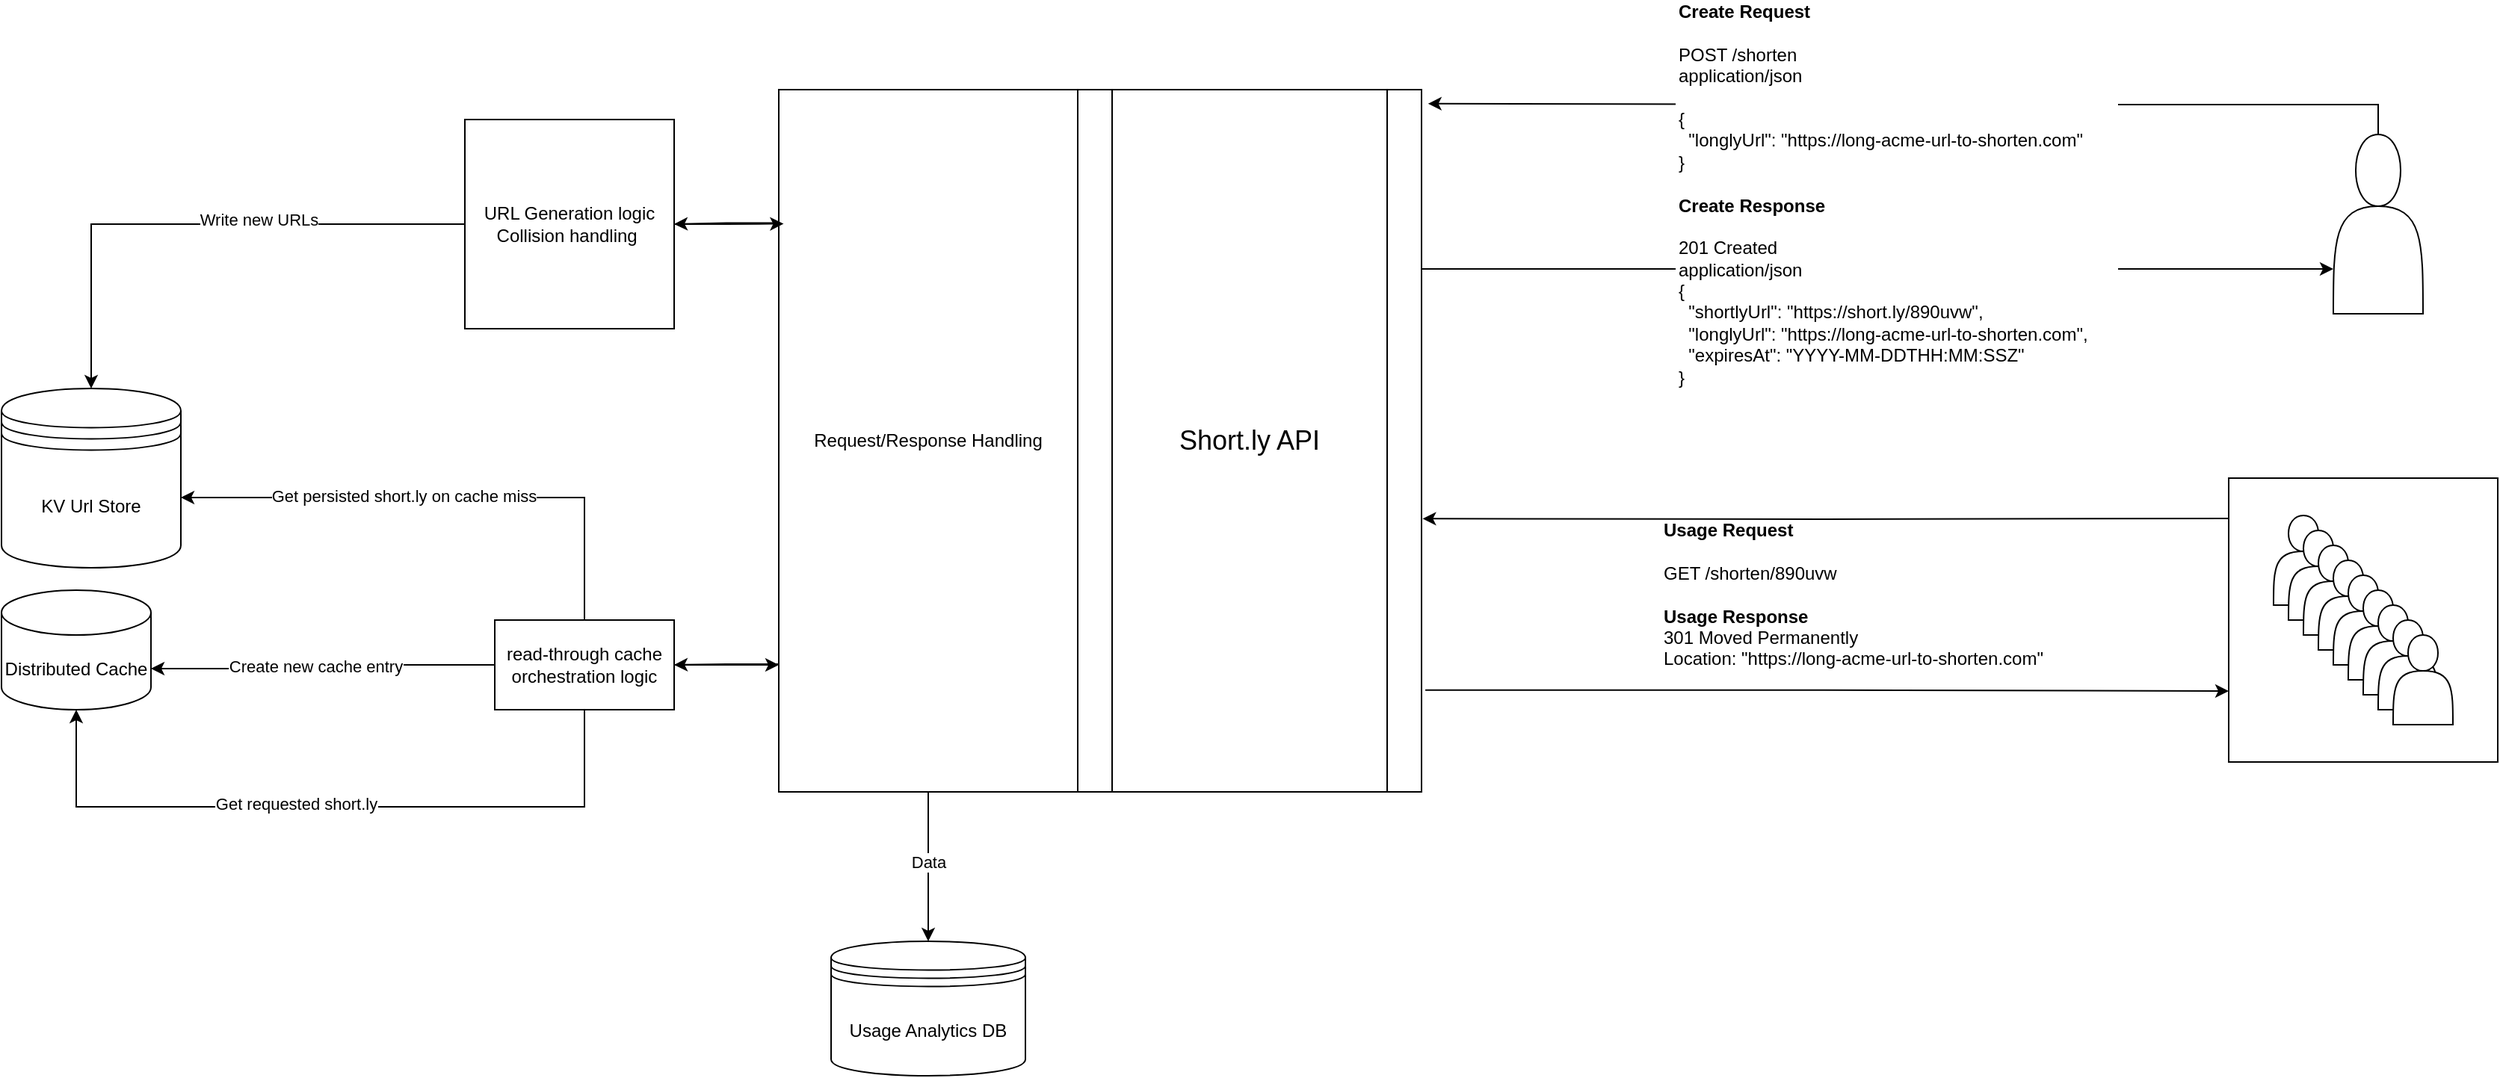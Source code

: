 <mxfile version="24.7.12">
  <diagram name="Page-1" id="ce2lQokXmLGuZG8tcmqd">
    <mxGraphModel dx="2269" dy="1034" grid="1" gridSize="10" guides="1" tooltips="1" connect="1" arrows="1" fold="1" page="1" pageScale="1" pageWidth="827" pageHeight="1169" math="0" shadow="0">
      <root>
        <mxCell id="0" />
        <mxCell id="1" parent="0" />
        <mxCell id="ujxeKUffUeWoLccXir3N-5" value="&lt;div&gt;&lt;span style=&quot;background-color: initial;&quot;&gt;&lt;b&gt;Usage Request&amp;nbsp;&lt;/b&gt;&lt;/span&gt;&lt;/div&gt;&lt;div&gt;&lt;span style=&quot;background-color: initial;&quot;&gt;&lt;br&gt;&lt;/span&gt;&lt;/div&gt;&lt;div&gt;&lt;span style=&quot;background-color: initial;&quot;&gt;GET /shorten/890uvw&lt;/span&gt;&lt;br&gt;&lt;/div&gt;&lt;div&gt;&lt;div&gt;&lt;br&gt;&lt;/div&gt;&lt;/div&gt;&lt;div&gt;&lt;b&gt;Usage Response&lt;/b&gt;&lt;/div&gt;301 Moved Permanently&lt;div&gt;Location:&amp;nbsp;&lt;span style=&quot;background-color: initial;&quot;&gt;&quot;https://long-acme-url-to-shorten.com&quot;&lt;/span&gt;&lt;/div&gt;&lt;div style=&quot;&quot;&gt;&lt;br&gt;&lt;/div&gt;" style="text;html=1;align=left;verticalAlign=middle;whiteSpace=wrap;rounded=0;fillColor=default;" vertex="1" parent="1">
          <mxGeometry x="430" y="530" width="270" height="110" as="geometry" />
        </mxCell>
        <mxCell id="ujxeKUffUeWoLccXir3N-22" style="edgeStyle=orthogonalEdgeStyle;rounded=0;orthogonalLoop=1;jettySize=auto;html=1;entryX=0;entryY=0.75;entryDx=0;entryDy=0;exitX=0.996;exitY=0.266;exitDx=0;exitDy=0;exitPerimeter=0;" edge="1" parent="1" source="ujxeKUffUeWoLccXir3N-6">
          <mxGeometry relative="1" as="geometry">
            <mxPoint x="270" y="357.5" as="sourcePoint" />
            <mxPoint x="880" y="360.0" as="targetPoint" />
            <Array as="points">
              <mxPoint x="269" y="360" />
            </Array>
          </mxGeometry>
        </mxCell>
        <mxCell id="ujxeKUffUeWoLccXir3N-24" style="edgeStyle=orthogonalEdgeStyle;rounded=0;orthogonalLoop=1;jettySize=auto;html=1;entryX=0;entryY=0.75;entryDx=0;entryDy=0;exitX=1.011;exitY=0.855;exitDx=0;exitDy=0;exitPerimeter=0;" edge="1" parent="1" source="ujxeKUffUeWoLccXir3N-6" target="ujxeKUffUeWoLccXir3N-16">
          <mxGeometry relative="1" as="geometry" />
        </mxCell>
        <mxCell id="ujxeKUffUeWoLccXir3N-6" value="&lt;font style=&quot;font-size: 18px;&quot;&gt;Short.ly API&lt;/font&gt;" style="shape=process;whiteSpace=wrap;html=1;backgroundOutline=1;" vertex="1" parent="1">
          <mxGeometry x="40" y="240" width="230" height="470" as="geometry" />
        </mxCell>
        <mxCell id="ujxeKUffUeWoLccXir3N-17" value="" style="group" vertex="1" connectable="0" parent="1">
          <mxGeometry x="810" y="500" width="180" height="190" as="geometry" />
        </mxCell>
        <mxCell id="ujxeKUffUeWoLccXir3N-16" value="" style="rounded=0;whiteSpace=wrap;html=1;" vertex="1" parent="ujxeKUffUeWoLccXir3N-17">
          <mxGeometry width="180" height="190" as="geometry" />
        </mxCell>
        <mxCell id="ujxeKUffUeWoLccXir3N-7" value="" style="shape=actor;whiteSpace=wrap;html=1;" vertex="1" parent="ujxeKUffUeWoLccXir3N-17">
          <mxGeometry x="30" y="25" width="40" height="60" as="geometry" />
        </mxCell>
        <mxCell id="ujxeKUffUeWoLccXir3N-8" value="" style="shape=actor;whiteSpace=wrap;html=1;" vertex="1" parent="ujxeKUffUeWoLccXir3N-17">
          <mxGeometry x="40" y="35" width="40" height="60" as="geometry" />
        </mxCell>
        <mxCell id="ujxeKUffUeWoLccXir3N-9" value="" style="shape=actor;whiteSpace=wrap;html=1;" vertex="1" parent="ujxeKUffUeWoLccXir3N-17">
          <mxGeometry x="50" y="45" width="40" height="60" as="geometry" />
        </mxCell>
        <mxCell id="ujxeKUffUeWoLccXir3N-10" value="" style="shape=actor;whiteSpace=wrap;html=1;" vertex="1" parent="ujxeKUffUeWoLccXir3N-17">
          <mxGeometry x="60" y="55" width="40" height="60" as="geometry" />
        </mxCell>
        <mxCell id="ujxeKUffUeWoLccXir3N-11" value="" style="shape=actor;whiteSpace=wrap;html=1;" vertex="1" parent="ujxeKUffUeWoLccXir3N-17">
          <mxGeometry x="70" y="65" width="40" height="60" as="geometry" />
        </mxCell>
        <mxCell id="ujxeKUffUeWoLccXir3N-12" value="" style="shape=actor;whiteSpace=wrap;html=1;" vertex="1" parent="ujxeKUffUeWoLccXir3N-17">
          <mxGeometry x="80" y="75" width="40" height="60" as="geometry" />
        </mxCell>
        <mxCell id="ujxeKUffUeWoLccXir3N-13" value="" style="shape=actor;whiteSpace=wrap;html=1;" vertex="1" parent="ujxeKUffUeWoLccXir3N-17">
          <mxGeometry x="90" y="85" width="40" height="60" as="geometry" />
        </mxCell>
        <mxCell id="ujxeKUffUeWoLccXir3N-14" value="" style="shape=actor;whiteSpace=wrap;html=1;" vertex="1" parent="ujxeKUffUeWoLccXir3N-17">
          <mxGeometry x="100" y="95" width="40" height="60" as="geometry" />
        </mxCell>
        <mxCell id="ujxeKUffUeWoLccXir3N-15" value="" style="shape=actor;whiteSpace=wrap;html=1;" vertex="1" parent="ujxeKUffUeWoLccXir3N-17">
          <mxGeometry x="110" y="105" width="40" height="60" as="geometry" />
        </mxCell>
        <mxCell id="ujxeKUffUeWoLccXir3N-18" value="" style="shape=actor;whiteSpace=wrap;html=1;" vertex="1" parent="1">
          <mxGeometry x="880" y="270" width="60" height="120" as="geometry" />
        </mxCell>
        <mxCell id="ujxeKUffUeWoLccXir3N-21" style="edgeStyle=orthogonalEdgeStyle;rounded=0;orthogonalLoop=1;jettySize=auto;html=1;entryX=1.019;entryY=0.02;entryDx=0;entryDy=0;entryPerimeter=0;exitX=0.5;exitY=0;exitDx=0;exitDy=0;" edge="1" parent="1" source="ujxeKUffUeWoLccXir3N-18" target="ujxeKUffUeWoLccXir3N-6">
          <mxGeometry relative="1" as="geometry" />
        </mxCell>
        <mxCell id="ujxeKUffUeWoLccXir3N-3" value="&lt;div&gt;&lt;b&gt;Create Request&lt;/b&gt;&lt;/div&gt;&lt;div&gt;&lt;br&gt;&lt;/div&gt;&lt;div&gt;POST /shorten&lt;div&gt;application/json&lt;/div&gt;&lt;div&gt;&lt;br&gt;&lt;/div&gt;&lt;div&gt;{&lt;/div&gt;&lt;div&gt;&amp;nbsp; &quot;longlyUrl&quot;: &quot;https://long-acme-url-to-shorten.com&quot;&lt;/div&gt;&lt;div&gt;}&lt;/div&gt;&lt;/div&gt;&lt;div&gt;&lt;br&gt;&lt;/div&gt;&lt;div&gt;&lt;b&gt;Create Response&lt;/b&gt;&lt;/div&gt;&lt;div&gt;&lt;br&gt;&lt;/div&gt;201 Created&lt;div&gt;application/json&lt;/div&gt;&lt;div style=&quot;&quot;&gt;&lt;font style=&quot;font-size: 12px;&quot;&gt;{&lt;/font&gt;&lt;/div&gt;&lt;div style=&quot;&quot;&gt;&lt;font style=&quot;font-size: 12px;&quot;&gt;&amp;nbsp; &quot;shortlyUrl&quot;: &quot;https://short.ly/890uvw&quot;,&lt;/font&gt;&lt;/div&gt;&lt;div style=&quot;&quot;&gt;&lt;font style=&quot;font-size: 12px;&quot;&gt;&amp;nbsp; &quot;longlyUrl&quot;: &quot;https://long-acme-url-to-shorten.com&quot;,&lt;/font&gt;&lt;/div&gt;&lt;div style=&quot;&quot;&gt;&lt;font style=&quot;font-size: 12px;&quot;&gt;&amp;nbsp; &quot;expiresAt&quot;: &quot;YYYY-MM-DDTHH:MM:SSZ&quot;&amp;nbsp;&lt;/font&gt;&lt;/div&gt;&lt;div style=&quot;&quot;&gt;&lt;font style=&quot;font-size: 12px;&quot;&gt;}&lt;/font&gt;&lt;/div&gt;" style="text;html=1;align=left;verticalAlign=middle;whiteSpace=wrap;rounded=0;fillColor=default;" vertex="1" parent="1">
          <mxGeometry x="440" y="180" width="296" height="260" as="geometry" />
        </mxCell>
        <mxCell id="ujxeKUffUeWoLccXir3N-23" style="edgeStyle=orthogonalEdgeStyle;rounded=0;orthogonalLoop=1;jettySize=auto;html=1;entryX=1.003;entryY=0.611;entryDx=0;entryDy=0;entryPerimeter=0;" edge="1" parent="1" target="ujxeKUffUeWoLccXir3N-6">
          <mxGeometry relative="1" as="geometry">
            <mxPoint x="810" y="527" as="sourcePoint" />
          </mxGeometry>
        </mxCell>
        <mxCell id="ujxeKUffUeWoLccXir3N-25" value="KV Url Store" style="shape=datastore;whiteSpace=wrap;html=1;" vertex="1" parent="1">
          <mxGeometry x="-680" y="440" width="120" height="120" as="geometry" />
        </mxCell>
        <mxCell id="ujxeKUffUeWoLccXir3N-26" value="Distributed Cache" style="shape=cylinder3;whiteSpace=wrap;html=1;boundedLbl=1;backgroundOutline=1;size=15;" vertex="1" parent="1">
          <mxGeometry x="-680" y="575" width="100" height="80" as="geometry" />
        </mxCell>
        <mxCell id="ujxeKUffUeWoLccXir3N-45" style="edgeStyle=orthogonalEdgeStyle;rounded=0;orthogonalLoop=1;jettySize=auto;html=1;entryX=0.5;entryY=0;entryDx=0;entryDy=0;" edge="1" parent="1" source="ujxeKUffUeWoLccXir3N-27" target="ujxeKUffUeWoLccXir3N-25">
          <mxGeometry relative="1" as="geometry" />
        </mxCell>
        <mxCell id="ujxeKUffUeWoLccXir3N-46" value="Write new URLs" style="edgeLabel;html=1;align=center;verticalAlign=middle;resizable=0;points=[];" vertex="1" connectable="0" parent="ujxeKUffUeWoLccXir3N-45">
          <mxGeometry x="-0.232" y="-3" relative="1" as="geometry">
            <mxPoint as="offset" />
          </mxGeometry>
        </mxCell>
        <mxCell id="ujxeKUffUeWoLccXir3N-27" value="URL Generation logic&lt;div&gt;Collision handling&lt;span style=&quot;background-color: initial;&quot;&gt;&amp;nbsp;&lt;/span&gt;&lt;/div&gt;" style="rounded=0;whiteSpace=wrap;html=1;" vertex="1" parent="1">
          <mxGeometry x="-370" y="260" width="140" height="140" as="geometry" />
        </mxCell>
        <mxCell id="ujxeKUffUeWoLccXir3N-42" style="edgeStyle=orthogonalEdgeStyle;rounded=0;orthogonalLoop=1;jettySize=auto;html=1;" edge="1" parent="1" source="ujxeKUffUeWoLccXir3N-30">
          <mxGeometry relative="1" as="geometry">
            <mxPoint x="-160" y="625" as="targetPoint" />
          </mxGeometry>
        </mxCell>
        <mxCell id="ujxeKUffUeWoLccXir3N-30" value="read-through cache orchestration logic" style="rounded=0;whiteSpace=wrap;html=1;" vertex="1" parent="1">
          <mxGeometry x="-350" y="595" width="120" height="60" as="geometry" />
        </mxCell>
        <mxCell id="ujxeKUffUeWoLccXir3N-31" style="edgeStyle=orthogonalEdgeStyle;rounded=0;orthogonalLoop=1;jettySize=auto;html=1;entryX=0.5;entryY=1;entryDx=0;entryDy=0;entryPerimeter=0;exitX=0.5;exitY=1;exitDx=0;exitDy=0;" edge="1" parent="1" source="ujxeKUffUeWoLccXir3N-30" target="ujxeKUffUeWoLccXir3N-26">
          <mxGeometry relative="1" as="geometry">
            <Array as="points">
              <mxPoint x="-290" y="720" />
              <mxPoint x="-630" y="720" />
            </Array>
          </mxGeometry>
        </mxCell>
        <mxCell id="ujxeKUffUeWoLccXir3N-32" value="Get requested short.ly" style="edgeLabel;html=1;align=center;verticalAlign=middle;resizable=0;points=[];" vertex="1" connectable="0" parent="ujxeKUffUeWoLccXir3N-31">
          <mxGeometry x="0.097" y="-2" relative="1" as="geometry">
            <mxPoint as="offset" />
          </mxGeometry>
        </mxCell>
        <mxCell id="ujxeKUffUeWoLccXir3N-33" style="edgeStyle=orthogonalEdgeStyle;rounded=0;orthogonalLoop=1;jettySize=auto;html=1;entryX=1;entryY=0;entryDx=0;entryDy=52.5;entryPerimeter=0;" edge="1" parent="1" source="ujxeKUffUeWoLccXir3N-30" target="ujxeKUffUeWoLccXir3N-26">
          <mxGeometry relative="1" as="geometry" />
        </mxCell>
        <mxCell id="ujxeKUffUeWoLccXir3N-36" value="Create new cache entry" style="edgeLabel;html=1;align=center;verticalAlign=middle;resizable=0;points=[];" vertex="1" connectable="0" parent="ujxeKUffUeWoLccXir3N-33">
          <mxGeometry x="0.061" y="-2" relative="1" as="geometry">
            <mxPoint x="1" as="offset" />
          </mxGeometry>
        </mxCell>
        <mxCell id="ujxeKUffUeWoLccXir3N-34" style="edgeStyle=orthogonalEdgeStyle;rounded=0;orthogonalLoop=1;jettySize=auto;html=1;entryX=1;entryY=0.608;entryDx=0;entryDy=0;entryPerimeter=0;exitX=0.5;exitY=0;exitDx=0;exitDy=0;" edge="1" parent="1" source="ujxeKUffUeWoLccXir3N-30" target="ujxeKUffUeWoLccXir3N-25">
          <mxGeometry relative="1" as="geometry" />
        </mxCell>
        <mxCell id="ujxeKUffUeWoLccXir3N-35" value="Get persisted short.ly on cache miss" style="edgeLabel;html=1;align=center;verticalAlign=middle;resizable=0;points=[];" vertex="1" connectable="0" parent="ujxeKUffUeWoLccXir3N-34">
          <mxGeometry x="0.156" y="-1" relative="1" as="geometry">
            <mxPoint as="offset" />
          </mxGeometry>
        </mxCell>
        <mxCell id="ujxeKUffUeWoLccXir3N-37" value="Usage Analytics DB" style="shape=datastore;whiteSpace=wrap;html=1;" vertex="1" parent="1">
          <mxGeometry x="-125" y="810" width="130" height="90" as="geometry" />
        </mxCell>
        <mxCell id="ujxeKUffUeWoLccXir3N-39" style="edgeStyle=orthogonalEdgeStyle;rounded=0;orthogonalLoop=1;jettySize=auto;html=1;" edge="1" parent="1" source="ujxeKUffUeWoLccXir3N-38" target="ujxeKUffUeWoLccXir3N-37">
          <mxGeometry relative="1" as="geometry" />
        </mxCell>
        <mxCell id="ujxeKUffUeWoLccXir3N-40" value="Data" style="edgeLabel;html=1;align=center;verticalAlign=middle;resizable=0;points=[];" vertex="1" connectable="0" parent="ujxeKUffUeWoLccXir3N-39">
          <mxGeometry x="-0.06" relative="1" as="geometry">
            <mxPoint as="offset" />
          </mxGeometry>
        </mxCell>
        <mxCell id="ujxeKUffUeWoLccXir3N-41" style="edgeStyle=orthogonalEdgeStyle;rounded=0;orthogonalLoop=1;jettySize=auto;html=1;entryX=1;entryY=0.5;entryDx=0;entryDy=0;exitX=0.01;exitY=0.818;exitDx=0;exitDy=0;exitPerimeter=0;" edge="1" parent="1" source="ujxeKUffUeWoLccXir3N-38" target="ujxeKUffUeWoLccXir3N-30">
          <mxGeometry relative="1" as="geometry" />
        </mxCell>
        <mxCell id="ujxeKUffUeWoLccXir3N-44" style="edgeStyle=orthogonalEdgeStyle;rounded=0;orthogonalLoop=1;jettySize=auto;html=1;entryX=1;entryY=0.5;entryDx=0;entryDy=0;exitX=0.001;exitY=0.19;exitDx=0;exitDy=0;exitPerimeter=0;" edge="1" parent="1" source="ujxeKUffUeWoLccXir3N-38" target="ujxeKUffUeWoLccXir3N-27">
          <mxGeometry relative="1" as="geometry" />
        </mxCell>
        <mxCell id="ujxeKUffUeWoLccXir3N-38" value="Request/Response Handling" style="rounded=0;whiteSpace=wrap;html=1;" vertex="1" parent="1">
          <mxGeometry x="-160" y="240" width="200" height="470" as="geometry" />
        </mxCell>
        <mxCell id="ujxeKUffUeWoLccXir3N-43" style="edgeStyle=orthogonalEdgeStyle;rounded=0;orthogonalLoop=1;jettySize=auto;html=1;entryX=0.016;entryY=0.191;entryDx=0;entryDy=0;entryPerimeter=0;" edge="1" parent="1" source="ujxeKUffUeWoLccXir3N-27" target="ujxeKUffUeWoLccXir3N-38">
          <mxGeometry relative="1" as="geometry">
            <mxPoint x="-160" y="331" as="targetPoint" />
          </mxGeometry>
        </mxCell>
      </root>
    </mxGraphModel>
  </diagram>
</mxfile>
